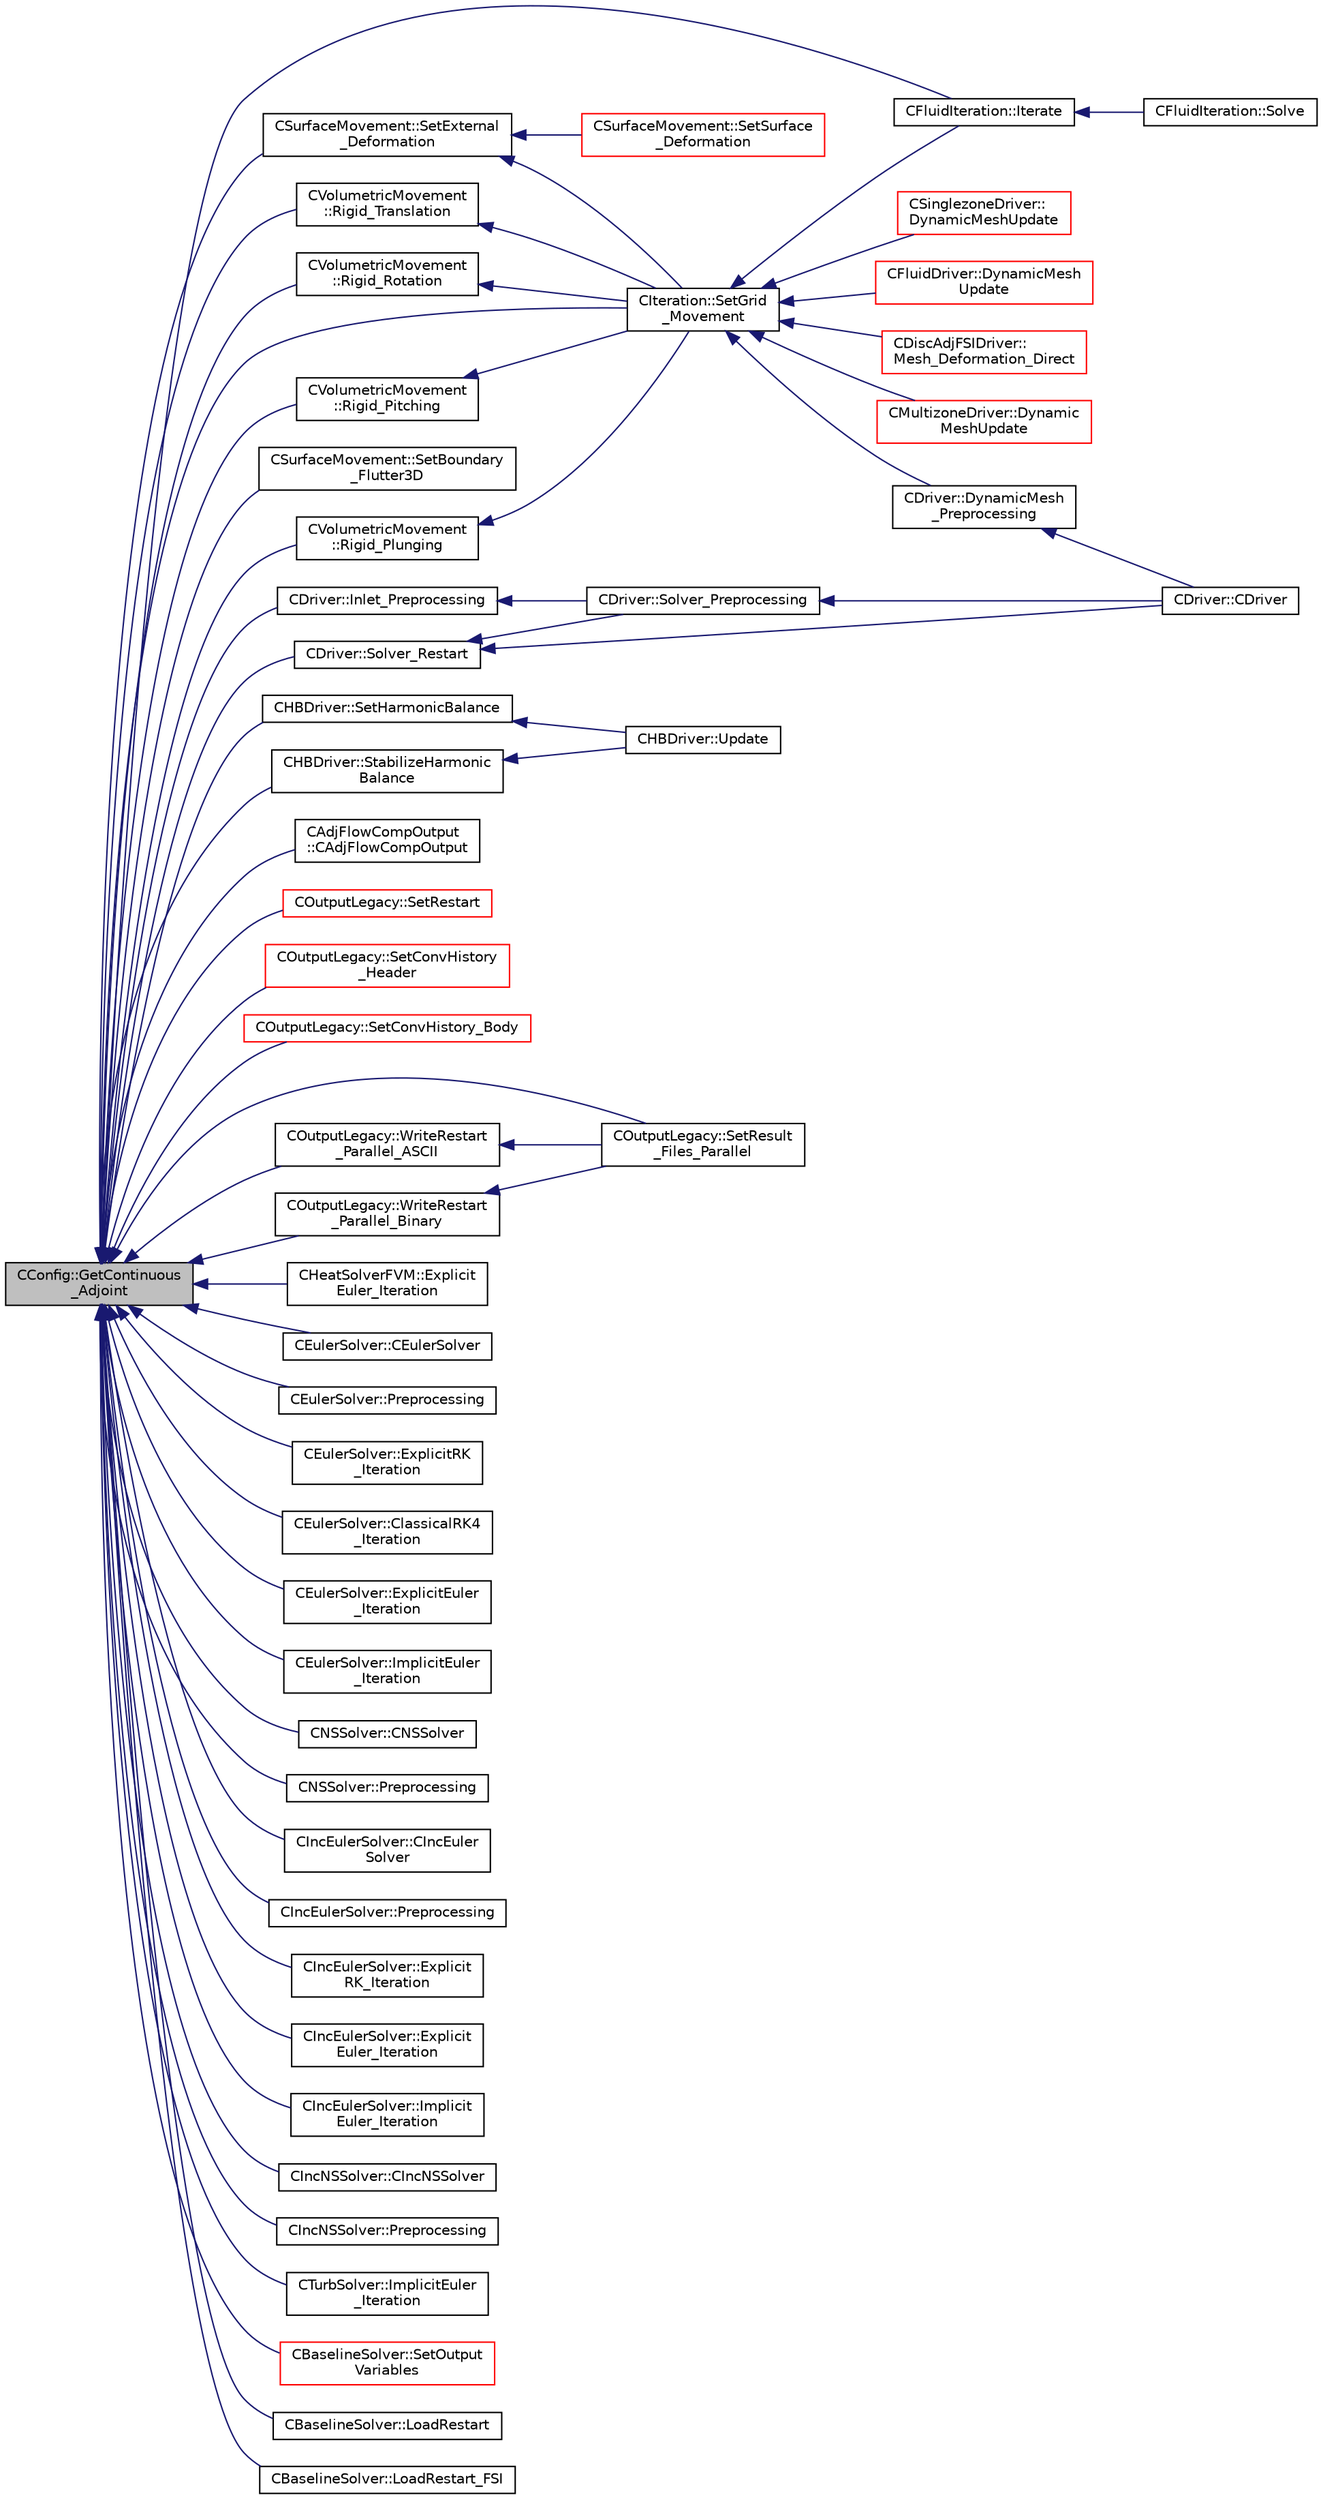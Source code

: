 digraph "CConfig::GetContinuous_Adjoint"
{
  edge [fontname="Helvetica",fontsize="10",labelfontname="Helvetica",labelfontsize="10"];
  node [fontname="Helvetica",fontsize="10",shape=record];
  rankdir="LR";
  Node1481 [label="CConfig::GetContinuous\l_Adjoint",height=0.2,width=0.4,color="black", fillcolor="grey75", style="filled", fontcolor="black"];
  Node1481 -> Node1482 [dir="back",color="midnightblue",fontsize="10",style="solid",fontname="Helvetica"];
  Node1482 [label="CVolumetricMovement\l::Rigid_Rotation",height=0.2,width=0.4,color="black", fillcolor="white", style="filled",URL="$class_c_volumetric_movement.html#a316597f05a787ca1b683aba66214110b",tooltip="Unsteady grid movement using rigid mesh rotation. "];
  Node1482 -> Node1483 [dir="back",color="midnightblue",fontsize="10",style="solid",fontname="Helvetica"];
  Node1483 [label="CIteration::SetGrid\l_Movement",height=0.2,width=0.4,color="black", fillcolor="white", style="filled",URL="$class_c_iteration.html#a7b36785762f6b0c214569b185b858b6c",tooltip="Updates the positions and grid velocities for dynamic meshes between physical time steps..."];
  Node1483 -> Node1484 [dir="back",color="midnightblue",fontsize="10",style="solid",fontname="Helvetica"];
  Node1484 [label="CDriver::DynamicMesh\l_Preprocessing",height=0.2,width=0.4,color="black", fillcolor="white", style="filled",URL="$class_c_driver.html#af585d91d9c08dbddcc2b3e67dd5f5af9",tooltip="GridMovement_Preprocessing. "];
  Node1484 -> Node1485 [dir="back",color="midnightblue",fontsize="10",style="solid",fontname="Helvetica"];
  Node1485 [label="CDriver::CDriver",height=0.2,width=0.4,color="black", fillcolor="white", style="filled",URL="$class_c_driver.html#a3fca4a013a6efa9bbb38fe78a86b5f3d",tooltip="Constructor of the class. "];
  Node1483 -> Node1486 [dir="back",color="midnightblue",fontsize="10",style="solid",fontname="Helvetica"];
  Node1486 [label="CFluidDriver::DynamicMesh\lUpdate",height=0.2,width=0.4,color="red", fillcolor="white", style="filled",URL="$class_c_fluid_driver.html#a4eee67049f34a1875a42afa470e9f828",tooltip="Perform a dynamic mesh deformation, included grid velocity computation and the update of the multigri..."];
  Node1483 -> Node1488 [dir="back",color="midnightblue",fontsize="10",style="solid",fontname="Helvetica"];
  Node1488 [label="CDiscAdjFSIDriver::\lMesh_Deformation_Direct",height=0.2,width=0.4,color="red", fillcolor="white", style="filled",URL="$class_c_disc_adj_f_s_i_driver.html#ad683500d6b3773af342165b1b18f5c59",tooltip="Run a direct mesh deformation. "];
  Node1483 -> Node1493 [dir="back",color="midnightblue",fontsize="10",style="solid",fontname="Helvetica"];
  Node1493 [label="CMultizoneDriver::Dynamic\lMeshUpdate",height=0.2,width=0.4,color="red", fillcolor="white", style="filled",URL="$class_c_multizone_driver.html#ad28a95a48e9750237a5e2b1bf2c4aac9",tooltip="Perform a dynamic mesh deformation, included grid velocity computation and the update of the multigri..."];
  Node1483 -> Node1504 [dir="back",color="midnightblue",fontsize="10",style="solid",fontname="Helvetica"];
  Node1504 [label="CSinglezoneDriver::\lDynamicMeshUpdate",height=0.2,width=0.4,color="red", fillcolor="white", style="filled",URL="$class_c_singlezone_driver.html#a8cf4c7786b495d459818b656a7f6a357",tooltip="Perform a dynamic mesh deformation, included grid velocity computation and the update of the multigri..."];
  Node1483 -> Node1507 [dir="back",color="midnightblue",fontsize="10",style="solid",fontname="Helvetica"];
  Node1507 [label="CFluidIteration::Iterate",height=0.2,width=0.4,color="black", fillcolor="white", style="filled",URL="$class_c_fluid_iteration.html#ab1379b4cba3d8c893395123fb6030986",tooltip="Perform a single iteration of the fluid system. "];
  Node1507 -> Node1508 [dir="back",color="midnightblue",fontsize="10",style="solid",fontname="Helvetica"];
  Node1508 [label="CFluidIteration::Solve",height=0.2,width=0.4,color="black", fillcolor="white", style="filled",URL="$class_c_fluid_iteration.html#ae22cd342c9c9d2ea5ac3f5103394ff80",tooltip="Iterate the fluid system for a number of Inner_Iter iterations. "];
  Node1481 -> Node1509 [dir="back",color="midnightblue",fontsize="10",style="solid",fontname="Helvetica"];
  Node1509 [label="CVolumetricMovement\l::Rigid_Pitching",height=0.2,width=0.4,color="black", fillcolor="white", style="filled",URL="$class_c_volumetric_movement.html#a9806afa50b53c60376844053db15420c",tooltip="Unsteady pitching grid movement using rigid mesh motion. "];
  Node1509 -> Node1483 [dir="back",color="midnightblue",fontsize="10",style="solid",fontname="Helvetica"];
  Node1481 -> Node1510 [dir="back",color="midnightblue",fontsize="10",style="solid",fontname="Helvetica"];
  Node1510 [label="CVolumetricMovement\l::Rigid_Plunging",height=0.2,width=0.4,color="black", fillcolor="white", style="filled",URL="$class_c_volumetric_movement.html#a886e5096f246aec19af2b98bad3e39b2",tooltip="Unsteady plunging grid movement using rigid mesh motion. "];
  Node1510 -> Node1483 [dir="back",color="midnightblue",fontsize="10",style="solid",fontname="Helvetica"];
  Node1481 -> Node1511 [dir="back",color="midnightblue",fontsize="10",style="solid",fontname="Helvetica"];
  Node1511 [label="CVolumetricMovement\l::Rigid_Translation",height=0.2,width=0.4,color="black", fillcolor="white", style="filled",URL="$class_c_volumetric_movement.html#a00368e3044dd07d74e1fafdc11980644",tooltip="Unsteady translational grid movement using rigid mesh motion. "];
  Node1511 -> Node1483 [dir="back",color="midnightblue",fontsize="10",style="solid",fontname="Helvetica"];
  Node1481 -> Node1512 [dir="back",color="midnightblue",fontsize="10",style="solid",fontname="Helvetica"];
  Node1512 [label="CSurfaceMovement::SetBoundary\l_Flutter3D",height=0.2,width=0.4,color="black", fillcolor="white", style="filled",URL="$class_c_surface_movement.html#adc0f0df29bc1f6c9dad2c37d202d7879",tooltip="Deforms a 3-D flutter/pitching surface during an unsteady simulation. "];
  Node1481 -> Node1513 [dir="back",color="midnightblue",fontsize="10",style="solid",fontname="Helvetica"];
  Node1513 [label="CSurfaceMovement::SetExternal\l_Deformation",height=0.2,width=0.4,color="black", fillcolor="white", style="filled",URL="$class_c_surface_movement.html#a575ff545fe6de6e84fb8fed8e1615edb",tooltip="Set any surface deformationsbased on an input file. "];
  Node1513 -> Node1514 [dir="back",color="midnightblue",fontsize="10",style="solid",fontname="Helvetica"];
  Node1514 [label="CSurfaceMovement::SetSurface\l_Deformation",height=0.2,width=0.4,color="red", fillcolor="white", style="filled",URL="$class_c_surface_movement.html#a23bec9fbe1bcd7f6117100de93381ac3",tooltip="Set the surface/boundary deformation. "];
  Node1513 -> Node1483 [dir="back",color="midnightblue",fontsize="10",style="solid",fontname="Helvetica"];
  Node1481 -> Node1519 [dir="back",color="midnightblue",fontsize="10",style="solid",fontname="Helvetica"];
  Node1519 [label="CDriver::Inlet_Preprocessing",height=0.2,width=0.4,color="black", fillcolor="white", style="filled",URL="$class_c_driver.html#a8d1d31e052654d8727217a911482b898",tooltip="Preprocess the inlets via file input for all solvers. "];
  Node1519 -> Node1520 [dir="back",color="midnightblue",fontsize="10",style="solid",fontname="Helvetica"];
  Node1520 [label="CDriver::Solver_Preprocessing",height=0.2,width=0.4,color="black", fillcolor="white", style="filled",URL="$class_c_driver.html#add15058928d0b7462a7b8257417d0914",tooltip="Definition and allocation of all solution classes. "];
  Node1520 -> Node1485 [dir="back",color="midnightblue",fontsize="10",style="solid",fontname="Helvetica"];
  Node1481 -> Node1521 [dir="back",color="midnightblue",fontsize="10",style="solid",fontname="Helvetica"];
  Node1521 [label="CDriver::Solver_Restart",height=0.2,width=0.4,color="black", fillcolor="white", style="filled",URL="$class_c_driver.html#aa80035d9abc789c07b30280d2435dcf6",tooltip="Restart of the solvers from the restart files. "];
  Node1521 -> Node1485 [dir="back",color="midnightblue",fontsize="10",style="solid",fontname="Helvetica"];
  Node1521 -> Node1520 [dir="back",color="midnightblue",fontsize="10",style="solid",fontname="Helvetica"];
  Node1481 -> Node1522 [dir="back",color="midnightblue",fontsize="10",style="solid",fontname="Helvetica"];
  Node1522 [label="CHBDriver::SetHarmonicBalance",height=0.2,width=0.4,color="black", fillcolor="white", style="filled",URL="$class_c_h_b_driver.html#a1c864c75002bc45dc6fdb4593e6b5fe3",tooltip="Computation and storage of the Harmonic Balance method source terms. "];
  Node1522 -> Node1523 [dir="back",color="midnightblue",fontsize="10",style="solid",fontname="Helvetica"];
  Node1523 [label="CHBDriver::Update",height=0.2,width=0.4,color="black", fillcolor="white", style="filled",URL="$class_c_h_b_driver.html#ad34ec58b57d70fdf128bb6685f732505",tooltip="Update the solution for the Harmonic Balance. "];
  Node1481 -> Node1524 [dir="back",color="midnightblue",fontsize="10",style="solid",fontname="Helvetica"];
  Node1524 [label="CHBDriver::StabilizeHarmonic\lBalance",height=0.2,width=0.4,color="black", fillcolor="white", style="filled",URL="$class_c_h_b_driver.html#a04fc923dfb264342ab9f2cede99f31da",tooltip="Precondition Harmonic Balance source term for stability. "];
  Node1524 -> Node1523 [dir="back",color="midnightblue",fontsize="10",style="solid",fontname="Helvetica"];
  Node1481 -> Node1483 [dir="back",color="midnightblue",fontsize="10",style="solid",fontname="Helvetica"];
  Node1481 -> Node1507 [dir="back",color="midnightblue",fontsize="10",style="solid",fontname="Helvetica"];
  Node1481 -> Node1525 [dir="back",color="midnightblue",fontsize="10",style="solid",fontname="Helvetica"];
  Node1525 [label="CAdjFlowCompOutput\l::CAdjFlowCompOutput",height=0.2,width=0.4,color="black", fillcolor="white", style="filled",URL="$class_c_adj_flow_comp_output.html#af5e46c78b25669a357b1b65c0a0d3edc",tooltip="Constructor of the class. "];
  Node1481 -> Node1526 [dir="back",color="midnightblue",fontsize="10",style="solid",fontname="Helvetica"];
  Node1526 [label="COutputLegacy::SetRestart",height=0.2,width=0.4,color="red", fillcolor="white", style="filled",URL="$class_c_output_legacy.html#adadfc4d06c13f5fa3d6c9e21688329f4",tooltip="Write a native SU2 restart file. "];
  Node1481 -> Node1529 [dir="back",color="midnightblue",fontsize="10",style="solid",fontname="Helvetica"];
  Node1529 [label="COutputLegacy::SetConvHistory\l_Header",height=0.2,width=0.4,color="red", fillcolor="white", style="filled",URL="$class_c_output_legacy.html#a18b50c074872fff05e5be4022c4a54de",tooltip="Write the header of the history file. "];
  Node1481 -> Node1534 [dir="back",color="midnightblue",fontsize="10",style="solid",fontname="Helvetica"];
  Node1534 [label="COutputLegacy::SetConvHistory_Body",height=0.2,width=0.4,color="red", fillcolor="white", style="filled",URL="$class_c_output_legacy.html#a217cc0d778a3828499189a9debee47c6",tooltip="Write the history file and the convergence on the screen for serial computations. ..."];
  Node1481 -> Node1537 [dir="back",color="midnightblue",fontsize="10",style="solid",fontname="Helvetica"];
  Node1537 [label="COutputLegacy::SetResult\l_Files_Parallel",height=0.2,width=0.4,color="black", fillcolor="white", style="filled",URL="$class_c_output_legacy.html#a9e7832982d8237df4df455b027fd203b",tooltip="Writes and organizes the all the output files, except the history one, for parallel computations..."];
  Node1481 -> Node1538 [dir="back",color="midnightblue",fontsize="10",style="solid",fontname="Helvetica"];
  Node1538 [label="COutputLegacy::WriteRestart\l_Parallel_ASCII",height=0.2,width=0.4,color="black", fillcolor="white", style="filled",URL="$class_c_output_legacy.html#a6511b32d9b2fd3198c1de49256469fa0",tooltip="Write a native SU2 restart file (ASCII) in parallel. "];
  Node1538 -> Node1537 [dir="back",color="midnightblue",fontsize="10",style="solid",fontname="Helvetica"];
  Node1481 -> Node1539 [dir="back",color="midnightblue",fontsize="10",style="solid",fontname="Helvetica"];
  Node1539 [label="COutputLegacy::WriteRestart\l_Parallel_Binary",height=0.2,width=0.4,color="black", fillcolor="white", style="filled",URL="$class_c_output_legacy.html#a7bfa3a24fa48b0771e55199bf7ad7145",tooltip="Write a native SU2 restart file (binary) in parallel. "];
  Node1539 -> Node1537 [dir="back",color="midnightblue",fontsize="10",style="solid",fontname="Helvetica"];
  Node1481 -> Node1540 [dir="back",color="midnightblue",fontsize="10",style="solid",fontname="Helvetica"];
  Node1540 [label="CHeatSolverFVM::Explicit\lEuler_Iteration",height=0.2,width=0.4,color="black", fillcolor="white", style="filled",URL="$class_c_heat_solver_f_v_m.html#ac72e3e231d74967d368bf1cb7345535a",tooltip="Update the solution using an explicit solver. "];
  Node1481 -> Node1541 [dir="back",color="midnightblue",fontsize="10",style="solid",fontname="Helvetica"];
  Node1541 [label="CEulerSolver::CEulerSolver",height=0.2,width=0.4,color="black", fillcolor="white", style="filled",URL="$class_c_euler_solver.html#ae1e74218b4e943111b100d7ddcbd4db9"];
  Node1481 -> Node1542 [dir="back",color="midnightblue",fontsize="10",style="solid",fontname="Helvetica"];
  Node1542 [label="CEulerSolver::Preprocessing",height=0.2,width=0.4,color="black", fillcolor="white", style="filled",URL="$class_c_euler_solver.html#a8b89e1bfce33284c2d8f5f00f82f3f3f",tooltip="Compute primitive variables and their gradients. "];
  Node1481 -> Node1543 [dir="back",color="midnightblue",fontsize="10",style="solid",fontname="Helvetica"];
  Node1543 [label="CEulerSolver::ExplicitRK\l_Iteration",height=0.2,width=0.4,color="black", fillcolor="white", style="filled",URL="$class_c_euler_solver.html#ac3d1b3a1fee6613906b56a9698bfe680",tooltip="Update the solution using a Runge-Kutta scheme. "];
  Node1481 -> Node1544 [dir="back",color="midnightblue",fontsize="10",style="solid",fontname="Helvetica"];
  Node1544 [label="CEulerSolver::ClassicalRK4\l_Iteration",height=0.2,width=0.4,color="black", fillcolor="white", style="filled",URL="$class_c_euler_solver.html#ad87a9109a645f0ea9e38336d2a6bf196",tooltip="Update the solution using the classical fourth-order Runge-Kutta scheme. "];
  Node1481 -> Node1545 [dir="back",color="midnightblue",fontsize="10",style="solid",fontname="Helvetica"];
  Node1545 [label="CEulerSolver::ExplicitEuler\l_Iteration",height=0.2,width=0.4,color="black", fillcolor="white", style="filled",URL="$class_c_euler_solver.html#a1f798a3f88873d6d634b90f8816eccde",tooltip="Update the solution using the explicit Euler scheme. "];
  Node1481 -> Node1546 [dir="back",color="midnightblue",fontsize="10",style="solid",fontname="Helvetica"];
  Node1546 [label="CEulerSolver::ImplicitEuler\l_Iteration",height=0.2,width=0.4,color="black", fillcolor="white", style="filled",URL="$class_c_euler_solver.html#a4e8277fc44dc97c8d73fbe3347204372",tooltip="Update the solution using an implicit Euler scheme. "];
  Node1481 -> Node1547 [dir="back",color="midnightblue",fontsize="10",style="solid",fontname="Helvetica"];
  Node1547 [label="CNSSolver::CNSSolver",height=0.2,width=0.4,color="black", fillcolor="white", style="filled",URL="$class_c_n_s_solver.html#a2a8ad49c42b4546696e631cf44b7788b"];
  Node1481 -> Node1548 [dir="back",color="midnightblue",fontsize="10",style="solid",fontname="Helvetica"];
  Node1548 [label="CNSSolver::Preprocessing",height=0.2,width=0.4,color="black", fillcolor="white", style="filled",URL="$class_c_n_s_solver.html#a028c83d18cf8520dff2f9628d8a04e4b",tooltip="Restart residual and compute gradients. "];
  Node1481 -> Node1549 [dir="back",color="midnightblue",fontsize="10",style="solid",fontname="Helvetica"];
  Node1549 [label="CIncEulerSolver::CIncEuler\lSolver",height=0.2,width=0.4,color="black", fillcolor="white", style="filled",URL="$class_c_inc_euler_solver.html#a91f644b8f9a00215bac5bcd31dfc06d8"];
  Node1481 -> Node1550 [dir="back",color="midnightblue",fontsize="10",style="solid",fontname="Helvetica"];
  Node1550 [label="CIncEulerSolver::Preprocessing",height=0.2,width=0.4,color="black", fillcolor="white", style="filled",URL="$class_c_inc_euler_solver.html#aabd902b10cc9b41b6b2c406efba0ac41",tooltip="Compute primitive variables and their gradients. "];
  Node1481 -> Node1551 [dir="back",color="midnightblue",fontsize="10",style="solid",fontname="Helvetica"];
  Node1551 [label="CIncEulerSolver::Explicit\lRK_Iteration",height=0.2,width=0.4,color="black", fillcolor="white", style="filled",URL="$class_c_inc_euler_solver.html#a2f6c1370f17da44680c1ff1b6be6c9a1",tooltip="Update the solution using a Runge-Kutta scheme. "];
  Node1481 -> Node1552 [dir="back",color="midnightblue",fontsize="10",style="solid",fontname="Helvetica"];
  Node1552 [label="CIncEulerSolver::Explicit\lEuler_Iteration",height=0.2,width=0.4,color="black", fillcolor="white", style="filled",URL="$class_c_inc_euler_solver.html#a66aac46e83451e30828ad808becb1f73",tooltip="Update the solution using the explicit Euler scheme. "];
  Node1481 -> Node1553 [dir="back",color="midnightblue",fontsize="10",style="solid",fontname="Helvetica"];
  Node1553 [label="CIncEulerSolver::Implicit\lEuler_Iteration",height=0.2,width=0.4,color="black", fillcolor="white", style="filled",URL="$class_c_inc_euler_solver.html#ad84dd4225bb9d158c52b26e2f30f6fa7",tooltip="Update the solution using an implicit Euler scheme. "];
  Node1481 -> Node1554 [dir="back",color="midnightblue",fontsize="10",style="solid",fontname="Helvetica"];
  Node1554 [label="CIncNSSolver::CIncNSSolver",height=0.2,width=0.4,color="black", fillcolor="white", style="filled",URL="$class_c_inc_n_s_solver.html#a82152ac7e91fb1c5c073d98a1f08e2aa"];
  Node1481 -> Node1555 [dir="back",color="midnightblue",fontsize="10",style="solid",fontname="Helvetica"];
  Node1555 [label="CIncNSSolver::Preprocessing",height=0.2,width=0.4,color="black", fillcolor="white", style="filled",URL="$class_c_inc_n_s_solver.html#ae84f6e86313acd1da80c505b4eab81e5",tooltip="Restart residual and compute gradients. "];
  Node1481 -> Node1556 [dir="back",color="midnightblue",fontsize="10",style="solid",fontname="Helvetica"];
  Node1556 [label="CTurbSolver::ImplicitEuler\l_Iteration",height=0.2,width=0.4,color="black", fillcolor="white", style="filled",URL="$class_c_turb_solver.html#af7a0ab68fbb2925c56863df97b3ea4ee",tooltip="Update the solution using an implicit solver. "];
  Node1481 -> Node1557 [dir="back",color="midnightblue",fontsize="10",style="solid",fontname="Helvetica"];
  Node1557 [label="CBaselineSolver::SetOutput\lVariables",height=0.2,width=0.4,color="red", fillcolor="white", style="filled",URL="$class_c_baseline_solver.html#ab8e4b1b71d637dd0adee324d4a7a6315",tooltip="Set the number of variables and string names from the restart file. "];
  Node1481 -> Node1559 [dir="back",color="midnightblue",fontsize="10",style="solid",fontname="Helvetica"];
  Node1559 [label="CBaselineSolver::LoadRestart",height=0.2,width=0.4,color="black", fillcolor="white", style="filled",URL="$class_c_baseline_solver.html#acb5f7a5211dcf8ba4337e9b251024553",tooltip="Load a solution from a restart file. "];
  Node1481 -> Node1560 [dir="back",color="midnightblue",fontsize="10",style="solid",fontname="Helvetica"];
  Node1560 [label="CBaselineSolver::LoadRestart_FSI",height=0.2,width=0.4,color="black", fillcolor="white", style="filled",URL="$class_c_baseline_solver.html#a548bcd96c3163a46e4cdf6a041818d2a",tooltip="Load a FSI solution from a restart file. "];
}
